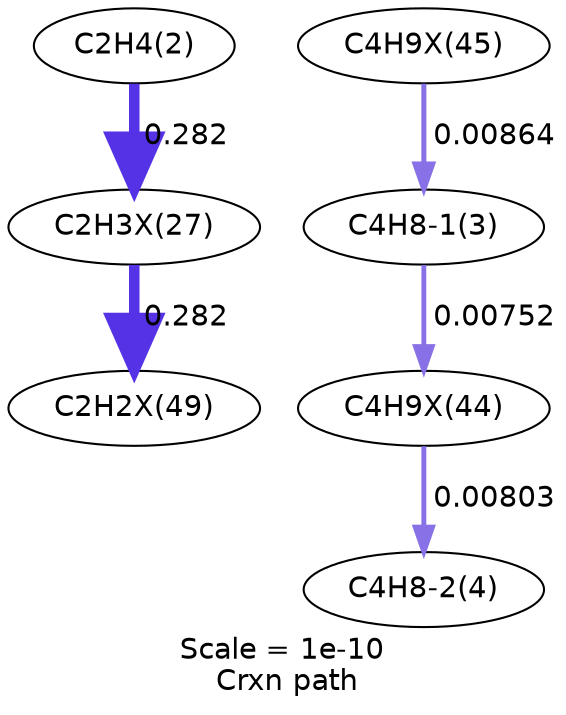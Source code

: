 digraph reaction_paths {
center=1;
s5 -> s10[fontname="Helvetica", style="setlinewidth(5.05)", arrowsize=2.52, color="0.7, 0.782, 0.9"
, label=" 0.282"];
s10 -> s14[fontname="Helvetica", style="setlinewidth(5.05)", arrowsize=2.52, color="0.7, 0.782, 0.9"
, label=" 0.282"];
s13 -> s6[fontname="Helvetica", style="setlinewidth(2.41)", arrowsize=1.21, color="0.7, 0.509, 0.9"
, label=" 0.00864"];
s6 -> s12[fontname="Helvetica", style="setlinewidth(2.31)", arrowsize=1.15, color="0.7, 0.508, 0.9"
, label=" 0.00752"];
s12 -> s7[fontname="Helvetica", style="setlinewidth(2.36)", arrowsize=1.18, color="0.7, 0.508, 0.9"
, label=" 0.00803"];
s5 [ fontname="Helvetica", label="C2H4(2)"];
s6 [ fontname="Helvetica", label="C4H8-1(3)"];
s7 [ fontname="Helvetica", label="C4H8-2(4)"];
s10 [ fontname="Helvetica", label="C2H3X(27)"];
s12 [ fontname="Helvetica", label="C4H9X(44)"];
s13 [ fontname="Helvetica", label="C4H9X(45)"];
s14 [ fontname="Helvetica", label="C2H2X(49)"];
 label = "Scale = 1e-10\l Crxn path";
 fontname = "Helvetica";
}

